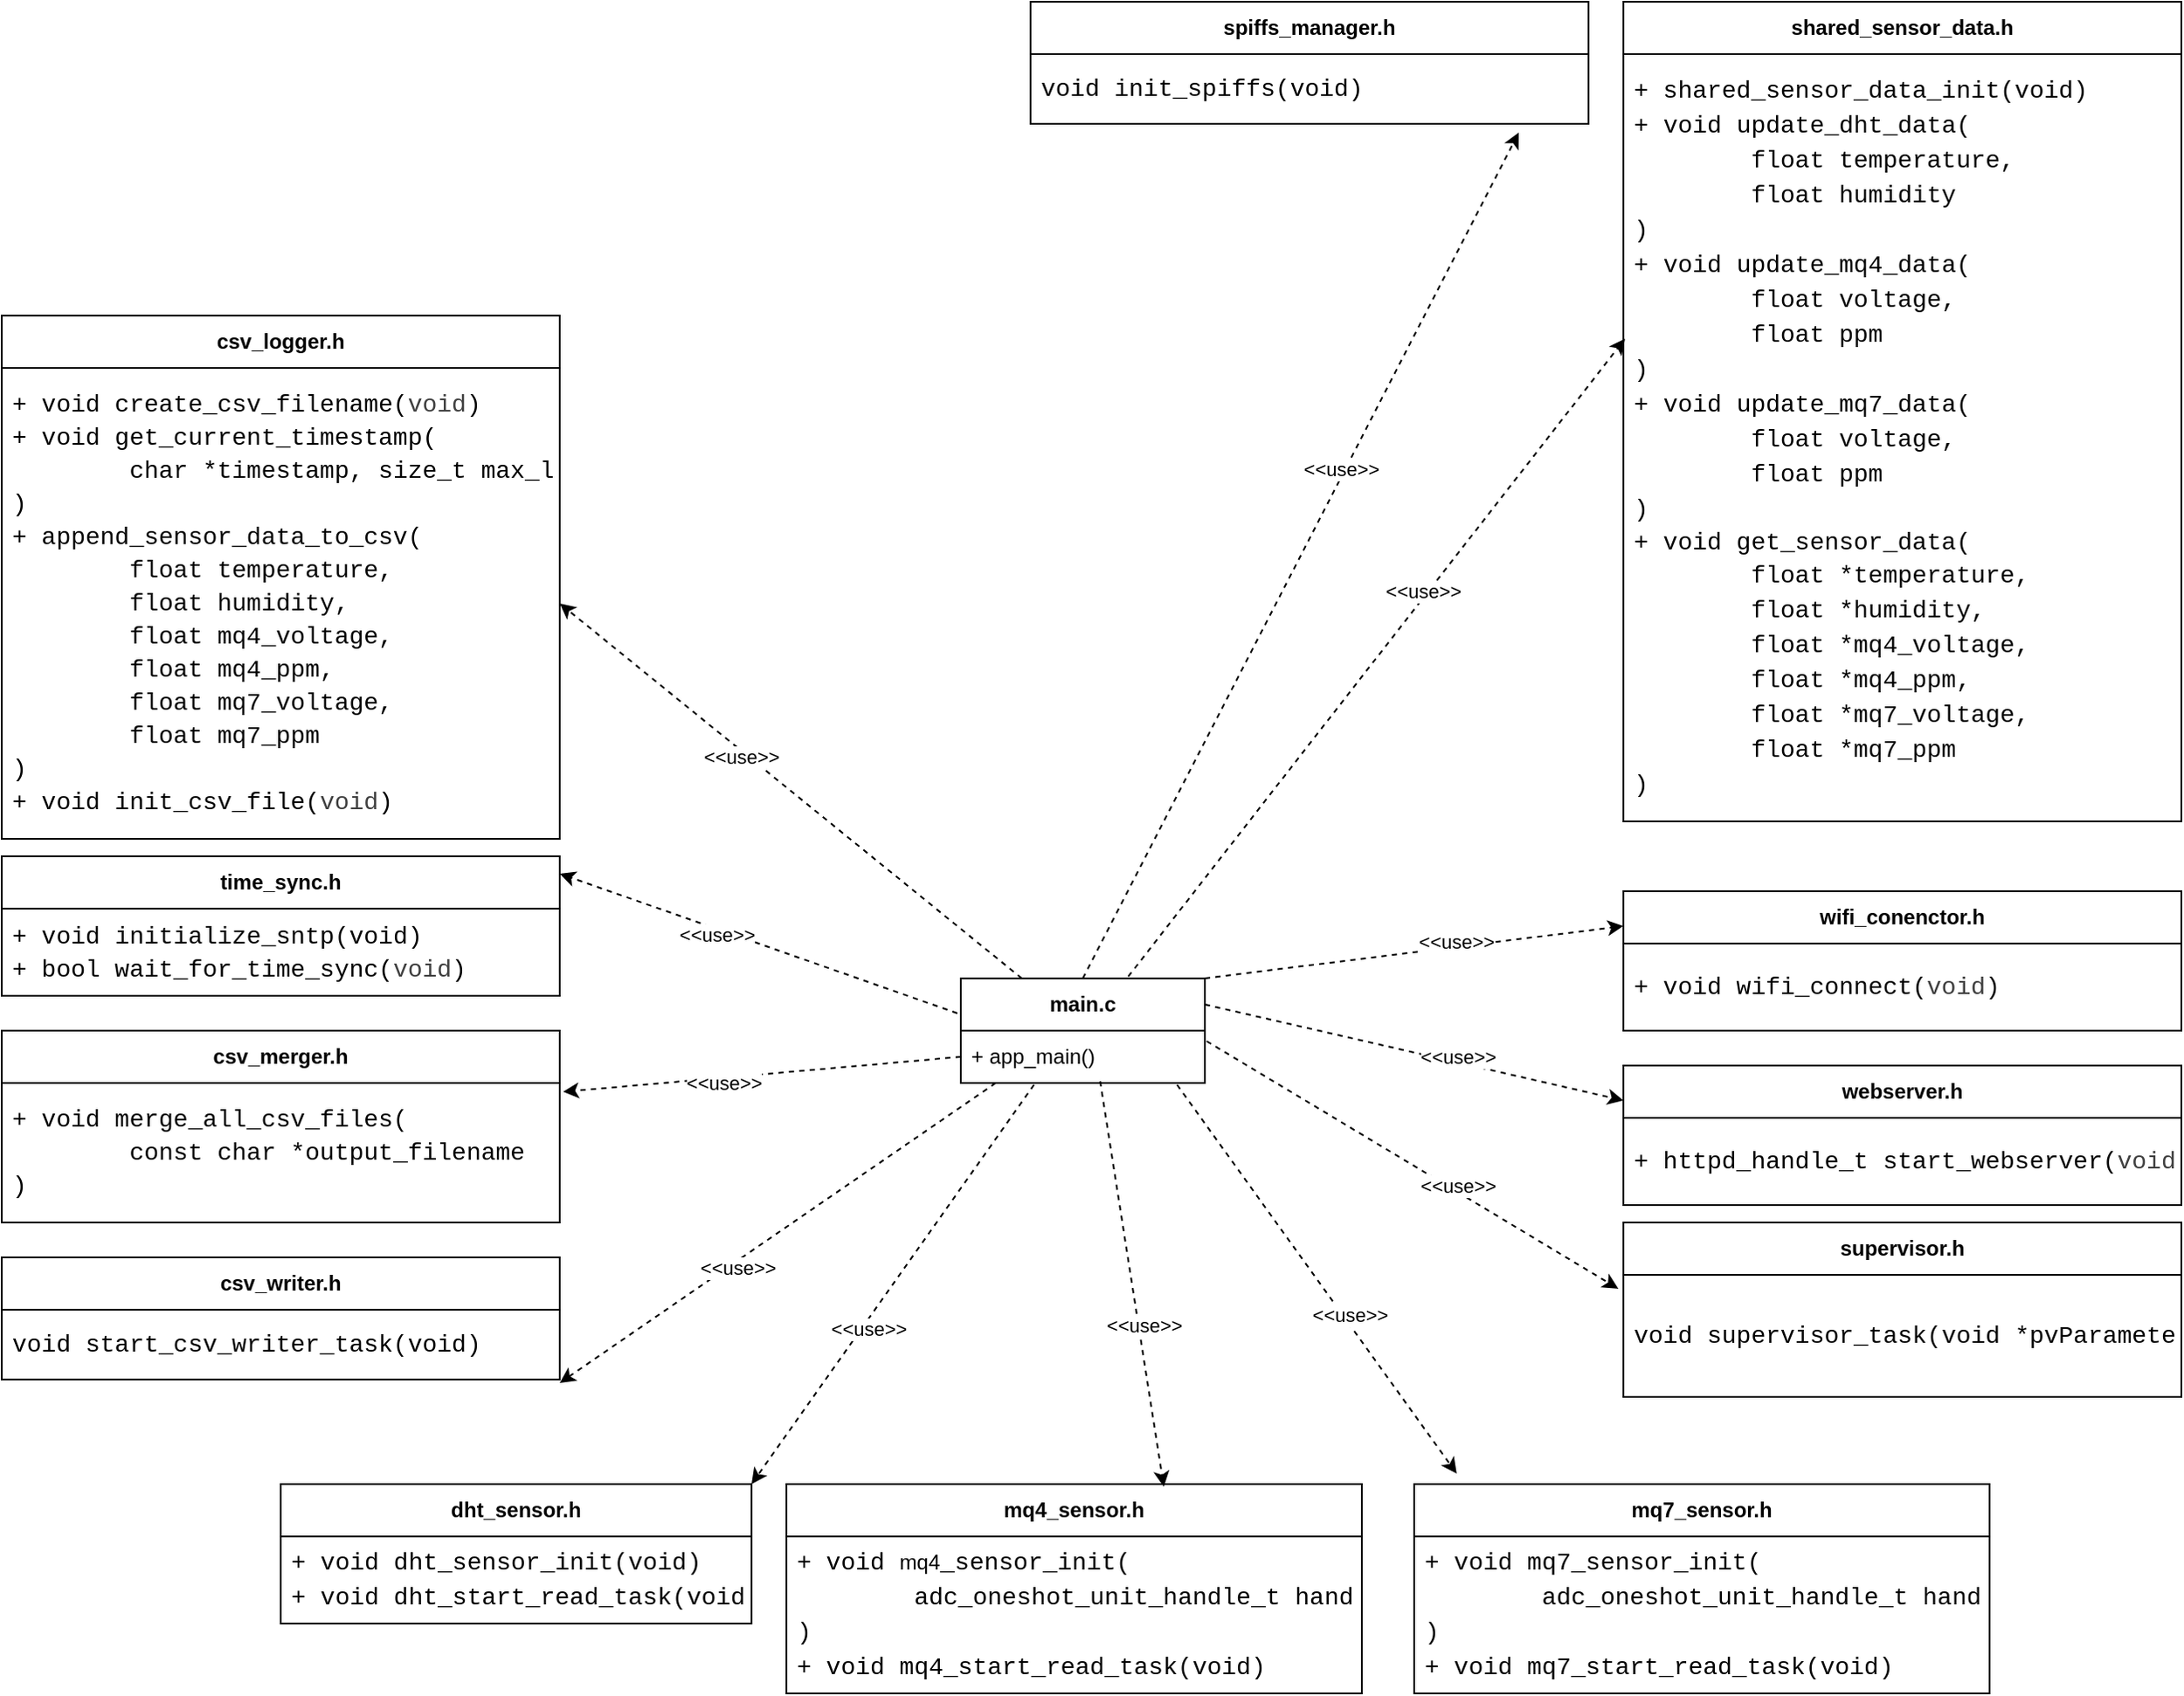 <mxfile>
    <diagram id="1e5Gi9ukcwNDR1tWgbvK" name="Page-1">
        <mxGraphModel dx="2048" dy="1878" grid="1" gridSize="10" guides="1" tooltips="1" connect="1" arrows="1" fold="1" page="1" pageScale="1" pageWidth="850" pageHeight="1100" background="none" math="0" shadow="0">
            <root>
                <mxCell id="0"/>
                <mxCell id="1" parent="0"/>
                <mxCell id="11" value="&lt;span style=&quot;color: rgb(0, 0, 0);&quot;&gt;&lt;b&gt;time_sync.h&lt;/b&gt;&lt;/span&gt;" style="swimlane;fontStyle=0;childLayout=stackLayout;horizontal=1;startSize=30;horizontalStack=0;resizeParent=1;resizeParentMax=0;resizeLast=0;collapsible=1;marginBottom=0;whiteSpace=wrap;html=1;" parent="1" vertex="1">
                    <mxGeometry x="-160" y="300" width="320" height="80" as="geometry"/>
                </mxCell>
                <mxCell id="12" value="&lt;div style=&quot;font-family: Consolas, &amp;quot;Courier New&amp;quot;, monospace; font-size: 14px; line-height: 19px; white-space: pre;&quot;&gt;&lt;span&gt;&lt;font style=&quot;color: rgb(0, 0, 0);&quot;&gt;+ void &lt;span&gt;initialize_sntp(void)&lt;/span&gt;&lt;/font&gt;&lt;/span&gt;&lt;/div&gt;&lt;div style=&quot;font-family: Consolas, &amp;quot;Courier New&amp;quot;, monospace; font-size: 14px; line-height: 19px; white-space: pre;&quot;&gt;+ bool wait_for_time_sync(&lt;span style=&quot;color: rgb(63, 63, 63); background-color: transparent;&quot;&gt;void&lt;/span&gt;&lt;span style=&quot;background-color: transparent;&quot;&gt;)&lt;/span&gt;&lt;/div&gt;" style="text;strokeColor=none;fillColor=none;align=left;verticalAlign=middle;spacingLeft=4;spacingRight=4;overflow=hidden;points=[[0,0.5],[1,0.5]];portConstraint=eastwest;rotatable=0;whiteSpace=wrap;html=1;" parent="11" vertex="1">
                    <mxGeometry y="30" width="320" height="50" as="geometry"/>
                </mxCell>
                <mxCell id="16" value="&lt;span style=&quot;color: rgb(0, 0, 0);&quot;&gt;&lt;b&gt;webserver.h&lt;/b&gt;&lt;/span&gt;" style="swimlane;fontStyle=0;childLayout=stackLayout;horizontal=1;startSize=30;horizontalStack=0;resizeParent=1;resizeParentMax=0;resizeLast=0;collapsible=1;marginBottom=0;whiteSpace=wrap;html=1;" parent="1" vertex="1">
                    <mxGeometry x="770" y="420" width="320" height="80" as="geometry"/>
                </mxCell>
                <mxCell id="17" value="&lt;div style=&quot;font-family: Consolas, &amp;quot;Courier New&amp;quot;, monospace; font-size: 14px; line-height: 19px; white-space: pre;&quot;&gt;&lt;font color=&quot;#000000&quot;&gt;+ httpd_handle_t start_webserver(&lt;/font&gt;&lt;span style=&quot;color: rgb(63, 63, 63); background-color: transparent;&quot;&gt;void&lt;/span&gt;&lt;span style=&quot;background-color: transparent;&quot;&gt;)&lt;/span&gt;&lt;/div&gt;" style="text;strokeColor=none;fillColor=none;align=left;verticalAlign=middle;spacingLeft=4;spacingRight=4;overflow=hidden;points=[[0,0.5],[1,0.5]];portConstraint=eastwest;rotatable=0;whiteSpace=wrap;html=1;" parent="16" vertex="1">
                    <mxGeometry y="30" width="320" height="50" as="geometry"/>
                </mxCell>
                <mxCell id="18" value="&lt;span style=&quot;color: rgb(0, 0, 0);&quot;&gt;&lt;b&gt;wifi_conenctor.h&lt;/b&gt;&lt;/span&gt;" style="swimlane;fontStyle=0;childLayout=stackLayout;horizontal=1;startSize=30;horizontalStack=0;resizeParent=1;resizeParentMax=0;resizeLast=0;collapsible=1;marginBottom=0;whiteSpace=wrap;html=1;" parent="1" vertex="1">
                    <mxGeometry x="770" y="320" width="320" height="80" as="geometry"/>
                </mxCell>
                <mxCell id="19" value="&lt;div style=&quot;font-family: Consolas, &amp;quot;Courier New&amp;quot;, monospace; font-size: 14px; line-height: 19px; white-space: pre;&quot;&gt;&lt;font color=&quot;#000000&quot;&gt;+ void wifi_connect(&lt;/font&gt;&lt;span style=&quot;color: rgb(63, 63, 63); background-color: transparent;&quot;&gt;void&lt;/span&gt;&lt;span style=&quot;background-color: transparent;&quot;&gt;)&lt;/span&gt;&lt;/div&gt;" style="text;strokeColor=none;fillColor=none;align=left;verticalAlign=middle;spacingLeft=4;spacingRight=4;overflow=hidden;points=[[0,0.5],[1,0.5]];portConstraint=eastwest;rotatable=0;whiteSpace=wrap;html=1;" parent="18" vertex="1">
                    <mxGeometry y="30" width="320" height="50" as="geometry"/>
                </mxCell>
                <mxCell id="21" value="&lt;span style=&quot;color: rgb(0, 0, 0);&quot;&gt;&lt;b&gt;shared_sensor_data.h&lt;/b&gt;&lt;/span&gt;" style="swimlane;fontStyle=0;childLayout=stackLayout;horizontal=1;startSize=30;horizontalStack=0;resizeParent=1;resizeParentMax=0;resizeLast=0;collapsible=1;marginBottom=0;whiteSpace=wrap;html=1;" parent="1" vertex="1">
                    <mxGeometry x="770" y="-190" width="320" height="470" as="geometry"/>
                </mxCell>
                <mxCell id="22" value="&lt;div style=&quot;font-family: Consolas, &amp;quot;Courier New&amp;quot;, monospace; font-size: 14px; line-height: 19px; white-space: pre;&quot;&gt;&lt;font color=&quot;#000000&quot;&gt;+ shared_sensor_data_init(void&lt;/font&gt;&lt;span style=&quot;background-color: transparent;&quot;&gt;)&lt;/span&gt;&lt;/div&gt;&lt;div style=&quot;line-height: 19px;&quot;&gt;&lt;span style=&quot;font-family: Consolas, &amp;quot;Courier New&amp;quot;, monospace; font-size: 14px; white-space: pre; background-color: transparent;&quot;&gt;+ &lt;/span&gt;&lt;span style=&quot;background-color: transparent; font-size: 14px; white-space: pre;&quot;&gt;&lt;font face=&quot;Consolas, Courier New, monospace&quot;&gt;void update_dht_data(&lt;/font&gt;&lt;/span&gt;&lt;/div&gt;&lt;div style=&quot;line-height: 19px;&quot;&gt;&lt;span style=&quot;background-color: transparent; font-size: 14px; white-space: pre;&quot;&gt;&lt;font face=&quot;Consolas, Courier New, monospace&quot;&gt;&lt;span style=&quot;white-space: pre;&quot;&gt;&#x9;&lt;/span&gt;float temperature, &lt;/font&gt;&lt;/span&gt;&lt;/div&gt;&lt;div style=&quot;line-height: 19px;&quot;&gt;&lt;span style=&quot;background-color: transparent; font-size: 14px; white-space: pre;&quot;&gt;&lt;font face=&quot;Consolas, Courier New, monospace&quot;&gt;&lt;span style=&quot;white-space: pre;&quot;&gt;&#x9;&lt;/span&gt;float humidity&lt;/font&gt;&lt;/span&gt;&lt;/div&gt;&lt;div style=&quot;line-height: 19px;&quot;&gt;&lt;span style=&quot;background-color: transparent; font-size: 14px; white-space: pre;&quot;&gt;&lt;font face=&quot;Consolas, Courier New, monospace&quot;&gt;)&lt;/font&gt;&lt;/span&gt;&lt;/div&gt;&lt;div style=&quot;line-height: 19px;&quot;&gt;&lt;span style=&quot;background-color: transparent; font-size: 14px; white-space: pre;&quot;&gt;&lt;font face=&quot;Consolas, Courier New, monospace&quot;&gt;+ &lt;/font&gt;&lt;/span&gt;&lt;span style=&quot;background-color: transparent; font-size: 14px; white-space: pre;&quot;&gt;&lt;font face=&quot;Consolas, Courier New, monospace&quot;&gt;void update_mq4_data(&lt;/font&gt;&lt;/span&gt;&lt;/div&gt;&lt;div style=&quot;line-height: 19px;&quot;&gt;&lt;span style=&quot;background-color: transparent; font-size: 14px; white-space: pre;&quot;&gt;&lt;font face=&quot;Consolas, Courier New, monospace&quot;&gt;&lt;span style=&quot;white-space: pre;&quot;&gt;&#x9;&lt;/span&gt;float voltage, &lt;/font&gt;&lt;/span&gt;&lt;/div&gt;&lt;div style=&quot;line-height: 19px;&quot;&gt;&lt;span style=&quot;background-color: transparent; font-size: 14px; white-space: pre;&quot;&gt;&lt;font face=&quot;Consolas, Courier New, monospace&quot;&gt;&lt;span style=&quot;white-space: pre;&quot;&gt;&#x9;&lt;/span&gt;float ppm&lt;/font&gt;&lt;/span&gt;&lt;/div&gt;&lt;div style=&quot;line-height: 19px;&quot;&gt;&lt;span style=&quot;background-color: transparent; font-size: 14px; white-space: pre;&quot;&gt;&lt;font face=&quot;Consolas, Courier New, monospace&quot;&gt;)&lt;/font&gt;&lt;/span&gt;&lt;/div&gt;&lt;div style=&quot;line-height: 19px;&quot;&gt;&lt;span style=&quot;background-color: transparent; font-size: 14px; white-space: pre;&quot;&gt;&lt;font face=&quot;Consolas, Courier New, monospace&quot;&gt;+ &lt;/font&gt;&lt;/span&gt;&lt;span style=&quot;background-color: transparent; font-size: 14px; white-space: pre;&quot;&gt;&lt;font face=&quot;Consolas, Courier New, monospace&quot;&gt;void update_mq7_data(&lt;/font&gt;&lt;/span&gt;&lt;/div&gt;&lt;div style=&quot;line-height: 19px;&quot;&gt;&lt;span style=&quot;background-color: transparent; font-size: 14px; white-space: pre;&quot;&gt;&lt;font face=&quot;Consolas, Courier New, monospace&quot;&gt;&lt;span style=&quot;white-space: pre;&quot;&gt;&#x9;&lt;/span&gt;float voltage, &lt;/font&gt;&lt;/span&gt;&lt;/div&gt;&lt;div style=&quot;line-height: 19px;&quot;&gt;&lt;span style=&quot;background-color: transparent; font-size: 14px; white-space: pre;&quot;&gt;&lt;font face=&quot;Consolas, Courier New, monospace&quot;&gt;&lt;span style=&quot;white-space: pre;&quot;&gt;&#x9;&lt;/span&gt;float ppm&lt;/font&gt;&lt;/span&gt;&lt;/div&gt;&lt;div style=&quot;line-height: 19px;&quot;&gt;&lt;span style=&quot;background-color: transparent; font-size: 14px; white-space: pre;&quot;&gt;&lt;font face=&quot;Consolas, Courier New, monospace&quot;&gt;)&lt;/font&gt;&lt;/span&gt;&lt;/div&gt;&lt;div style=&quot;font-family: Consolas, &amp;quot;Courier New&amp;quot;, monospace; font-size: 14px; line-height: 19px; white-space: pre;&quot;&gt;&lt;font color=&quot;#000000&quot;&gt;+ void get_sensor_data(&lt;/font&gt;&lt;/div&gt;&lt;div style=&quot;line-height: 19px;&quot;&gt;&lt;font&gt;&lt;font face=&quot;Consolas, Courier New, monospace&quot;&gt;&lt;span style=&quot;font-size: 14px; white-space: pre;&quot;&gt;&lt;span style=&quot;white-space: pre;&quot;&gt;&#x9;&lt;/span&gt;float *temperature, &lt;/span&gt;&lt;/font&gt;&lt;/font&gt;&lt;/div&gt;&lt;div style=&quot;line-height: 19px;&quot;&gt;&lt;font&gt;&lt;font face=&quot;Consolas, Courier New, monospace&quot;&gt;&lt;span style=&quot;font-size: 14px; white-space: pre;&quot;&gt;&lt;span style=&quot;white-space: pre;&quot;&gt;&#x9;&lt;/span&gt;float *humidity, &lt;/span&gt;&lt;/font&gt;&lt;/font&gt;&lt;/div&gt;&lt;div style=&quot;line-height: 19px;&quot;&gt;&lt;font&gt;&lt;font face=&quot;Consolas, Courier New, monospace&quot;&gt;&lt;span style=&quot;font-size: 14px; white-space: pre;&quot;&gt;&lt;span style=&quot;white-space: pre;&quot;&gt;&#x9;&lt;/span&gt;float *mq4_voltage, &lt;/span&gt;&lt;/font&gt;&lt;/font&gt;&lt;/div&gt;&lt;div style=&quot;line-height: 19px;&quot;&gt;&lt;font&gt;&lt;font face=&quot;Consolas, Courier New, monospace&quot;&gt;&lt;span style=&quot;font-size: 14px; white-space: pre;&quot;&gt;&lt;span style=&quot;white-space: pre;&quot;&gt;&#x9;&lt;/span&gt;float *mq4_ppm, &lt;/span&gt;&lt;/font&gt;&lt;/font&gt;&lt;/div&gt;&lt;div style=&quot;line-height: 19px;&quot;&gt;&lt;font&gt;&lt;font face=&quot;Consolas, Courier New, monospace&quot;&gt;&lt;span style=&quot;font-size: 14px; white-space: pre;&quot;&gt;&lt;span style=&quot;white-space: pre;&quot;&gt;&#x9;&lt;/span&gt;float *mq7_voltage, &lt;/span&gt;&lt;/font&gt;&lt;/font&gt;&lt;/div&gt;&lt;div style=&quot;line-height: 19px;&quot;&gt;&lt;font&gt;&lt;font face=&quot;Consolas, Courier New, monospace&quot;&gt;&lt;span style=&quot;font-size: 14px; white-space: pre;&quot;&gt;&lt;span style=&quot;white-space: pre;&quot;&gt;&#x9;&lt;/span&gt;float *mq7_ppm&lt;/span&gt;&lt;/font&gt;&lt;/font&gt;&lt;/div&gt;&lt;div style=&quot;font-family: Consolas, &amp;quot;Courier New&amp;quot;, monospace; font-size: 14px; line-height: 19px; white-space: pre;&quot;&gt;&lt;font color=&quot;#000000&quot;&gt;)&lt;/font&gt;&lt;/div&gt;" style="text;strokeColor=none;fillColor=none;align=left;verticalAlign=middle;spacingLeft=4;spacingRight=4;overflow=hidden;points=[[0,0.5],[1,0.5]];portConstraint=eastwest;rotatable=0;whiteSpace=wrap;html=1;" parent="21" vertex="1">
                    <mxGeometry y="30" width="320" height="440" as="geometry"/>
                </mxCell>
                <mxCell id="23" value="&lt;span style=&quot;color: rgb(0, 0, 0);&quot;&gt;&lt;b&gt;csv_logger.h&lt;/b&gt;&lt;/span&gt;" style="swimlane;fontStyle=0;childLayout=stackLayout;horizontal=1;startSize=30;horizontalStack=0;resizeParent=1;resizeParentMax=0;resizeLast=0;collapsible=1;marginBottom=0;whiteSpace=wrap;html=1;" parent="1" vertex="1">
                    <mxGeometry x="-160" y="-10" width="320" height="300" as="geometry"/>
                </mxCell>
                <mxCell id="24" value="&lt;div style=&quot;font-family: Consolas, &amp;quot;Courier New&amp;quot;, monospace; font-size: 14px; line-height: 19px; white-space: pre;&quot;&gt;&lt;font color=&quot;#000000&quot;&gt;+ void create_csv_filename(&lt;/font&gt;&lt;span style=&quot;color: rgb(63, 63, 63); background-color: transparent;&quot;&gt;void&lt;/span&gt;&lt;span style=&quot;background-color: transparent;&quot;&gt;)&lt;/span&gt;&lt;/div&gt;&lt;div style=&quot;font-family: Consolas, &amp;quot;Courier New&amp;quot;, monospace; font-size: 14px; line-height: 19px; white-space: pre;&quot;&gt;&lt;font color=&quot;#000000&quot;&gt;+ void get_current_timestamp(&lt;/font&gt;&lt;/div&gt;&lt;div style=&quot;font-family: Consolas, &amp;quot;Courier New&amp;quot;, monospace; font-size: 14px; line-height: 19px; white-space: pre;&quot;&gt;&lt;span style=&quot;background-color: transparent;&quot;&gt;&lt;span style=&quot;white-space: pre;&quot;&gt;&#x9;&lt;/span&gt;char *timestamp, size_t max_len&lt;/span&gt;&lt;/div&gt;&lt;div style=&quot;font-family: Consolas, &amp;quot;Courier New&amp;quot;, monospace; font-size: 14px; line-height: 19px; white-space: pre;&quot;&gt;&lt;span style=&quot;background-color: transparent;&quot;&gt;)&lt;/span&gt;&lt;/div&gt;&lt;div style=&quot;font-family: Consolas, &amp;quot;Courier New&amp;quot;, monospace; font-size: 14px; line-height: 19px; white-space: pre;&quot;&gt;&lt;font color=&quot;#000000&quot;&gt;+ append_sensor_data_to_csv(&lt;/font&gt;&lt;/div&gt;&lt;div style=&quot;font-family: Consolas, &amp;quot;Courier New&amp;quot;, monospace; font-size: 14px; line-height: 19px; white-space: pre;&quot;&gt;&lt;font color=&quot;#000000&quot;&gt;&lt;span style=&quot;white-space: pre;&quot;&gt;&#x9;&lt;/span&gt;float temperature, &lt;/font&gt;&lt;/div&gt;&lt;div style=&quot;font-family: Consolas, &amp;quot;Courier New&amp;quot;, monospace; font-size: 14px; line-height: 19px; white-space: pre;&quot;&gt;&lt;font color=&quot;#000000&quot;&gt;&lt;span style=&quot;white-space: pre;&quot;&gt;&#x9;&lt;/span&gt;float humidity, &lt;/font&gt;&lt;/div&gt;&lt;div style=&quot;font-family: Consolas, &amp;quot;Courier New&amp;quot;, monospace; font-size: 14px; line-height: 19px; white-space: pre;&quot;&gt;&lt;font color=&quot;#000000&quot;&gt;&lt;span style=&quot;white-space: pre;&quot;&gt;&#x9;&lt;/span&gt;float mq4_voltage, &lt;/font&gt;&lt;/div&gt;&lt;div style=&quot;font-family: Consolas, &amp;quot;Courier New&amp;quot;, monospace; font-size: 14px; line-height: 19px; white-space: pre;&quot;&gt;&lt;font color=&quot;#000000&quot;&gt;&lt;span style=&quot;white-space: pre;&quot;&gt;&#x9;&lt;/span&gt;float mq4_ppm, &lt;/font&gt;&lt;/div&gt;&lt;div style=&quot;font-family: Consolas, &amp;quot;Courier New&amp;quot;, monospace; font-size: 14px; line-height: 19px; white-space: pre;&quot;&gt;&lt;font color=&quot;#000000&quot;&gt;&lt;span style=&quot;white-space: pre;&quot;&gt;&#x9;&lt;/span&gt;float mq7_voltage, &lt;/font&gt;&lt;/div&gt;&lt;div style=&quot;font-family: Consolas, &amp;quot;Courier New&amp;quot;, monospace; font-size: 14px; line-height: 19px; white-space: pre;&quot;&gt;&lt;font color=&quot;#000000&quot;&gt;&lt;span style=&quot;white-space: pre;&quot;&gt;&#x9;&lt;/span&gt;float mq7_ppm&lt;/font&gt;&lt;/div&gt;&lt;div style=&quot;font-family: Consolas, &amp;quot;Courier New&amp;quot;, monospace; font-size: 14px; line-height: 19px; white-space: pre;&quot;&gt;&lt;font color=&quot;#000000&quot;&gt;)&lt;/font&gt;&lt;/div&gt;&lt;div style=&quot;font-family: Consolas, &amp;quot;Courier New&amp;quot;, monospace; font-size: 14px; line-height: 19px; white-space: pre;&quot;&gt;&lt;font color=&quot;#000000&quot;&gt;+ void init_csv_file(&lt;/font&gt;&lt;span style=&quot;color: rgb(63, 63, 63); background-color: transparent;&quot;&gt;void&lt;/span&gt;&lt;span style=&quot;background-color: transparent;&quot;&gt;)&lt;/span&gt;&lt;/div&gt;" style="text;strokeColor=none;fillColor=none;align=left;verticalAlign=middle;spacingLeft=4;spacingRight=4;overflow=hidden;points=[[0,0.5],[1,0.5]];portConstraint=eastwest;rotatable=0;whiteSpace=wrap;html=1;" parent="23" vertex="1">
                    <mxGeometry y="30" width="320" height="270" as="geometry"/>
                </mxCell>
                <mxCell id="29" value="&lt;span style=&quot;color: rgb(0, 0, 0);&quot;&gt;&lt;b&gt;csv_merger.h&lt;/b&gt;&lt;/span&gt;" style="swimlane;fontStyle=0;childLayout=stackLayout;horizontal=1;startSize=30;horizontalStack=0;resizeParent=1;resizeParentMax=0;resizeLast=0;collapsible=1;marginBottom=0;whiteSpace=wrap;html=1;" parent="1" vertex="1">
                    <mxGeometry x="-160" y="400" width="320" height="110" as="geometry"/>
                </mxCell>
                <mxCell id="30" value="&lt;div style=&quot;font-family: Consolas, &amp;quot;Courier New&amp;quot;, monospace; font-size: 14px; line-height: 19px; white-space: pre;&quot;&gt;&lt;font color=&quot;#000000&quot;&gt;+ void merge_all_csv_files(&lt;/font&gt;&lt;/div&gt;&lt;div style=&quot;font-family: Consolas, &amp;quot;Courier New&amp;quot;, monospace; font-size: 14px; line-height: 19px; white-space: pre;&quot;&gt;&lt;font color=&quot;#000000&quot;&gt;&lt;span style=&quot;white-space: pre;&quot;&gt;&#x9;&lt;/span&gt;const char *output_filename&lt;/font&gt;&lt;/div&gt;&lt;div style=&quot;font-family: Consolas, &amp;quot;Courier New&amp;quot;, monospace; font-size: 14px; line-height: 19px; white-space: pre;&quot;&gt;&lt;font color=&quot;#000000&quot;&gt;)&lt;br&gt;&lt;/font&gt;&lt;/div&gt;" style="text;strokeColor=none;fillColor=none;align=left;verticalAlign=middle;spacingLeft=4;spacingRight=4;overflow=hidden;points=[[0,0.5],[1,0.5]];portConstraint=eastwest;rotatable=0;whiteSpace=wrap;html=1;" parent="29" vertex="1">
                    <mxGeometry y="30" width="320" height="80" as="geometry"/>
                </mxCell>
                <mxCell id="31" value="&lt;span style=&quot;color: rgb(0, 0, 0);&quot;&gt;&lt;b&gt;csv_writer.h&lt;/b&gt;&lt;/span&gt;" style="swimlane;fontStyle=0;childLayout=stackLayout;horizontal=1;startSize=30;horizontalStack=0;resizeParent=1;resizeParentMax=0;resizeLast=0;collapsible=1;marginBottom=0;whiteSpace=wrap;html=1;" parent="1" vertex="1">
                    <mxGeometry x="-160" y="530" width="320" height="70" as="geometry"/>
                </mxCell>
                <mxCell id="32" value="&lt;div style=&quot;line-height: 19px;&quot;&gt;&lt;font face=&quot;Consolas, Courier New, monospace&quot; color=&quot;#000000&quot;&gt;&lt;span style=&quot;font-size: 14px; white-space: pre;&quot;&gt;void start_csv_writer_task(void)&lt;/span&gt;&lt;/font&gt;&lt;/div&gt;" style="text;strokeColor=none;fillColor=none;align=left;verticalAlign=middle;spacingLeft=4;spacingRight=4;overflow=hidden;points=[[0,0.5],[1,0.5]];portConstraint=eastwest;rotatable=0;whiteSpace=wrap;html=1;" parent="31" vertex="1">
                    <mxGeometry y="30" width="320" height="40" as="geometry"/>
                </mxCell>
                <mxCell id="33" value="&lt;span style=&quot;color: rgb(0, 0, 0);&quot;&gt;&lt;b&gt;supervisor.h&lt;/b&gt;&lt;/span&gt;" style="swimlane;fontStyle=0;childLayout=stackLayout;horizontal=1;startSize=30;horizontalStack=0;resizeParent=1;resizeParentMax=0;resizeLast=0;collapsible=1;marginBottom=0;whiteSpace=wrap;html=1;" parent="1" vertex="1">
                    <mxGeometry x="770" y="510" width="320" height="100" as="geometry"/>
                </mxCell>
                <mxCell id="34" value="&lt;div style=&quot;line-height: 19px;&quot;&gt;&lt;font face=&quot;Consolas, Courier New, monospace&quot;&gt;&lt;span style=&quot;font-size: 14px; white-space: pre;&quot;&gt;void supervisor_task(&lt;/span&gt;&lt;/font&gt;&lt;span style=&quot;font-size: 14px; white-space: pre; font-family: Consolas, &amp;quot;Courier New&amp;quot;, monospace; background-color: transparent;&quot;&gt;void *pvParameters&lt;/span&gt;&lt;span style=&quot;font-size: 14px; white-space: pre; font-family: Consolas, &amp;quot;Courier New&amp;quot;, monospace; background-color: transparent;&quot;&gt;)&lt;/span&gt;&lt;/div&gt;" style="text;strokeColor=none;fillColor=none;align=left;verticalAlign=middle;spacingLeft=4;spacingRight=4;overflow=hidden;points=[[0,0.5],[1,0.5]];portConstraint=eastwest;rotatable=0;whiteSpace=wrap;html=1;fontStyle=0" parent="33" vertex="1">
                    <mxGeometry y="30" width="320" height="70" as="geometry"/>
                </mxCell>
                <mxCell id="36" value="&lt;span style=&quot;color: rgb(0, 0, 0);&quot;&gt;&lt;b&gt;dht_sensor.h&lt;/b&gt;&lt;/span&gt;" style="swimlane;fontStyle=0;childLayout=stackLayout;horizontal=1;startSize=30;horizontalStack=0;resizeParent=1;resizeParentMax=0;resizeLast=0;collapsible=1;marginBottom=0;whiteSpace=wrap;html=1;" parent="1" vertex="1">
                    <mxGeometry y="660" width="270" height="80" as="geometry"/>
                </mxCell>
                <mxCell id="37" value="&lt;div style=&quot;line-height: 19px;&quot;&gt;&lt;font face=&quot;Consolas, Courier New, monospace&quot;&gt;&lt;span style=&quot;font-size: 14px; white-space: pre;&quot;&gt;+ void dht_sensor_init(void) &lt;/span&gt;&lt;/font&gt;&lt;/div&gt;&lt;div style=&quot;line-height: 19px;&quot;&gt;&lt;font face=&quot;Consolas, Courier New, monospace&quot;&gt;&lt;span style=&quot;font-size: 14px; white-space: pre;&quot;&gt;+ void dht_start_read_task(void)&lt;/span&gt;&lt;/font&gt;&lt;/div&gt;" style="text;strokeColor=none;fillColor=none;align=left;verticalAlign=middle;spacingLeft=4;spacingRight=4;overflow=hidden;points=[[0,0.5],[1,0.5]];portConstraint=eastwest;rotatable=0;whiteSpace=wrap;html=1;" parent="36" vertex="1">
                    <mxGeometry y="30" width="270" height="50" as="geometry"/>
                </mxCell>
                <mxCell id="38" value="&lt;span style=&quot;color: rgb(0, 0, 0);&quot;&gt;&lt;b&gt;mq4_sensor.h&lt;/b&gt;&lt;/span&gt;" style="swimlane;fontStyle=0;childLayout=stackLayout;horizontal=1;startSize=30;horizontalStack=0;resizeParent=1;resizeParentMax=0;resizeLast=0;collapsible=1;marginBottom=0;whiteSpace=wrap;html=1;" parent="1" vertex="1">
                    <mxGeometry x="290" y="660" width="330" height="120" as="geometry"/>
                </mxCell>
                <mxCell id="39" value="&lt;div style=&quot;line-height: 19px;&quot;&gt;&lt;span style=&quot;font-family: Consolas, &amp;quot;Courier New&amp;quot;, monospace; font-size: 14px; white-space: pre;&quot;&gt;+ void &lt;/span&gt;&lt;font color=&quot;#000000&quot;&gt;mq4&lt;/font&gt;&lt;span style=&quot;background-color: transparent;&quot;&gt;&lt;font face=&quot;Consolas, Courier New, monospace&quot;&gt;&lt;span style=&quot;font-size: 14px; white-space: pre;&quot;&gt;_sensor_init(&lt;/span&gt;&lt;/font&gt;&lt;/span&gt;&lt;/div&gt;&lt;div style=&quot;line-height: 19px;&quot;&gt;&lt;span style=&quot;background-color: transparent;&quot;&gt;&lt;font face=&quot;Consolas, Courier New, monospace&quot;&gt;&lt;span style=&quot;font-size: 14px; white-space: pre;&quot;&gt;&lt;span style=&quot;white-space: pre;&quot;&gt;&#x9;&lt;/span&gt;adc_oneshot_unit_handle_t handle&lt;/span&gt;&lt;/font&gt;&lt;/span&gt;&lt;/div&gt;&lt;div style=&quot;line-height: 19px;&quot;&gt;&lt;span style=&quot;background-color: transparent;&quot;&gt;&lt;font face=&quot;Consolas, Courier New, monospace&quot;&gt;&lt;span style=&quot;font-size: 14px; white-space: pre;&quot;&gt;) &lt;/span&gt;&lt;/font&gt;&lt;/span&gt;&lt;/div&gt;&lt;div style=&quot;line-height: 19px;&quot;&gt;&lt;font face=&quot;Consolas, Courier New, monospace&quot;&gt;&lt;span style=&quot;font-size: 14px; white-space: pre;&quot;&gt;+ void mq4_start_read_task(void)&lt;/span&gt;&lt;/font&gt;&lt;/div&gt;" style="text;strokeColor=none;fillColor=none;align=left;verticalAlign=middle;spacingLeft=4;spacingRight=4;overflow=hidden;points=[[0,0.5],[1,0.5]];portConstraint=eastwest;rotatable=0;whiteSpace=wrap;html=1;" parent="38" vertex="1">
                    <mxGeometry y="30" width="330" height="90" as="geometry"/>
                </mxCell>
                <mxCell id="40" value="&lt;span style=&quot;color: rgb(0, 0, 0);&quot;&gt;&lt;b&gt;mq7_sensor.h&lt;/b&gt;&lt;/span&gt;" style="swimlane;fontStyle=0;childLayout=stackLayout;horizontal=1;startSize=30;horizontalStack=0;resizeParent=1;resizeParentMax=0;resizeLast=0;collapsible=1;marginBottom=0;whiteSpace=wrap;html=1;" parent="1" vertex="1">
                    <mxGeometry x="650" y="660" width="330" height="120" as="geometry"/>
                </mxCell>
                <mxCell id="41" value="&lt;div style=&quot;line-height: 19px;&quot;&gt;&lt;font face=&quot;Consolas, Courier New, monospace&quot;&gt;&lt;span style=&quot;font-size: 14px; white-space: pre;&quot;&gt;+ void mq7_sensor_init(&lt;/span&gt;&lt;/font&gt;&lt;/div&gt;&lt;div style=&quot;line-height: 19px;&quot;&gt;&lt;font face=&quot;Consolas, Courier New, monospace&quot;&gt;&lt;span style=&quot;font-size: 14px; white-space: pre;&quot;&gt;&lt;span style=&quot;white-space: pre;&quot;&gt;&#x9;&lt;/span&gt;adc_oneshot_unit_handle_t handle&lt;/span&gt;&lt;/font&gt;&lt;/div&gt;&lt;div style=&quot;line-height: 19px;&quot;&gt;&lt;font face=&quot;Consolas, Courier New, monospace&quot;&gt;&lt;span style=&quot;font-size: 14px; white-space: pre;&quot;&gt;) &lt;/span&gt;&lt;/font&gt;&lt;/div&gt;&lt;div style=&quot;line-height: 19px;&quot;&gt;&lt;font face=&quot;Consolas, Courier New, monospace&quot;&gt;&lt;span style=&quot;font-size: 14px; white-space: pre;&quot;&gt;+ void mq7_start_read_task(void)&lt;/span&gt;&lt;/font&gt;&lt;/div&gt;" style="text;strokeColor=none;fillColor=none;align=left;verticalAlign=middle;spacingLeft=4;spacingRight=4;overflow=hidden;points=[[0,0.5],[1,0.5]];portConstraint=eastwest;rotatable=0;whiteSpace=wrap;html=1;" parent="40" vertex="1">
                    <mxGeometry y="30" width="330" height="90" as="geometry"/>
                </mxCell>
                <mxCell id="43" value="&lt;b&gt;main.c&lt;/b&gt;" style="swimlane;fontStyle=0;childLayout=stackLayout;horizontal=1;startSize=30;horizontalStack=0;resizeParent=1;resizeParentMax=0;resizeLast=0;collapsible=1;marginBottom=0;whiteSpace=wrap;html=1;" parent="1" vertex="1">
                    <mxGeometry x="390" y="370" width="140" height="60" as="geometry"/>
                </mxCell>
                <mxCell id="45" value="+ app_main()" style="text;strokeColor=none;fillColor=none;align=left;verticalAlign=middle;spacingLeft=4;spacingRight=4;overflow=hidden;points=[[0,0.5],[1,0.5]];portConstraint=eastwest;rotatable=0;whiteSpace=wrap;html=1;" parent="43" vertex="1">
                    <mxGeometry y="30" width="140" height="30" as="geometry"/>
                </mxCell>
                <mxCell id="48" style="edgeStyle=none;html=1;entryX=1;entryY=0.5;entryDx=0;entryDy=0;dashed=1;exitX=0.25;exitY=0;exitDx=0;exitDy=0;" parent="1" source="43" target="24" edge="1">
                    <mxGeometry relative="1" as="geometry"/>
                </mxCell>
                <mxCell id="49" value="&amp;lt;&amp;lt;use&amp;gt;&amp;gt;" style="edgeLabel;html=1;align=center;verticalAlign=middle;resizable=0;points=[];fontFamily=Helvetica;fontSize=11;fontColor=default;labelBackgroundColor=default;" parent="48" vertex="1" connectable="0">
                    <mxGeometry x="0.201" y="3" relative="1" as="geometry">
                        <mxPoint as="offset"/>
                    </mxGeometry>
                </mxCell>
                <mxCell id="71" value="&lt;span style=&quot;color: rgb(0, 0, 0);&quot;&gt;&lt;b&gt;spiffs_manager.h&lt;/b&gt;&lt;/span&gt;" style="swimlane;fontStyle=0;childLayout=stackLayout;horizontal=1;startSize=30;horizontalStack=0;resizeParent=1;resizeParentMax=0;resizeLast=0;collapsible=1;marginBottom=0;whiteSpace=wrap;html=1;" parent="1" vertex="1">
                    <mxGeometry x="430" y="-190" width="320" height="70" as="geometry"/>
                </mxCell>
                <mxCell id="72" value="&lt;div style=&quot;line-height: 19px;&quot;&gt;&lt;font face=&quot;Consolas, Courier New, monospace&quot; color=&quot;#000000&quot;&gt;&lt;span style=&quot;font-size: 14px; white-space: pre;&quot;&gt;void init_spiffs(void)&lt;/span&gt;&lt;/font&gt;&lt;/div&gt;" style="text;strokeColor=none;fillColor=none;align=left;verticalAlign=middle;spacingLeft=4;spacingRight=4;overflow=hidden;points=[[0,0.5],[1,0.5]];portConstraint=eastwest;rotatable=0;whiteSpace=wrap;html=1;" parent="71" vertex="1">
                    <mxGeometry y="30" width="320" height="40" as="geometry"/>
                </mxCell>
                <mxCell id="50" style="edgeStyle=none;html=1;dashed=1;exitX=1;exitY=0.125;exitDx=0;exitDy=0;exitPerimeter=0;entryX=1;entryY=0.125;entryDx=0;entryDy=0;entryPerimeter=0;" parent="1" edge="1" target="11">
                    <mxGeometry relative="1" as="geometry">
                        <mxPoint x="388" y="390" as="sourcePoint"/>
                        <mxPoint x="170" y="219" as="targetPoint"/>
                    </mxGeometry>
                </mxCell>
                <mxCell id="51" value="&amp;lt;&amp;lt;use&amp;gt;&amp;gt;" style="edgeLabel;html=1;align=center;verticalAlign=middle;resizable=0;points=[];fontFamily=Helvetica;fontSize=11;fontColor=default;labelBackgroundColor=default;" parent="50" vertex="1" connectable="0">
                    <mxGeometry x="0.201" y="3" relative="1" as="geometry">
                        <mxPoint as="offset"/>
                    </mxGeometry>
                </mxCell>
                <mxCell id="64" style="edgeStyle=none;html=1;dashed=1;exitX=1;exitY=0.25;exitDx=0;exitDy=0;entryX=0;entryY=0.25;entryDx=0;entryDy=0;" parent="1" source="43" target="16" edge="1">
                    <mxGeometry relative="1" as="geometry">
                        <mxPoint x="541" y="416" as="sourcePoint"/>
                        <mxPoint x="777" y="558" as="targetPoint"/>
                    </mxGeometry>
                </mxCell>
                <mxCell id="65" value="&amp;lt;&amp;lt;use&amp;gt;&amp;gt;" style="edgeLabel;html=1;align=center;verticalAlign=middle;resizable=0;points=[];fontFamily=Helvetica;fontSize=11;fontColor=default;labelBackgroundColor=default;" parent="64" vertex="1" connectable="0">
                    <mxGeometry x="0.201" y="3" relative="1" as="geometry">
                        <mxPoint as="offset"/>
                    </mxGeometry>
                </mxCell>
                <mxCell id="66" style="edgeStyle=none;html=1;dashed=1;exitX=1;exitY=0;exitDx=0;exitDy=0;entryX=0;entryY=0.25;entryDx=0;entryDy=0;" parent="1" source="43" target="18" edge="1">
                    <mxGeometry relative="1" as="geometry">
                        <mxPoint x="541" y="387" as="sourcePoint"/>
                        <mxPoint x="780" y="450" as="targetPoint"/>
                    </mxGeometry>
                </mxCell>
                <mxCell id="67" value="&amp;lt;&amp;lt;use&amp;gt;&amp;gt;" style="edgeLabel;html=1;align=center;verticalAlign=middle;resizable=0;points=[];fontFamily=Helvetica;fontSize=11;fontColor=default;labelBackgroundColor=default;" parent="66" vertex="1" connectable="0">
                    <mxGeometry x="0.201" y="3" relative="1" as="geometry">
                        <mxPoint as="offset"/>
                    </mxGeometry>
                </mxCell>
                <mxCell id="68" style="edgeStyle=none;html=1;dashed=1;exitX=0.686;exitY=-0.017;exitDx=0;exitDy=0;entryX=0.003;entryY=0.371;entryDx=0;entryDy=0;exitPerimeter=0;entryPerimeter=0;" parent="1" source="43" target="22" edge="1">
                    <mxGeometry relative="1" as="geometry">
                        <mxPoint x="540" y="380" as="sourcePoint"/>
                        <mxPoint x="780" y="350" as="targetPoint"/>
                    </mxGeometry>
                </mxCell>
                <mxCell id="69" value="&amp;lt;&amp;lt;use&amp;gt;&amp;gt;" style="edgeLabel;html=1;align=center;verticalAlign=middle;resizable=0;points=[];fontFamily=Helvetica;fontSize=11;fontColor=default;labelBackgroundColor=default;" parent="68" vertex="1" connectable="0">
                    <mxGeometry x="0.201" y="3" relative="1" as="geometry">
                        <mxPoint as="offset"/>
                    </mxGeometry>
                </mxCell>
                <mxCell id="75" style="edgeStyle=none;html=1;dashed=1;exitX=0.5;exitY=0;exitDx=0;exitDy=0;entryX=0.875;entryY=1.125;entryDx=0;entryDy=0;entryPerimeter=0;" parent="1" source="43" target="72" edge="1">
                    <mxGeometry relative="1" as="geometry">
                        <mxPoint x="496" y="379" as="sourcePoint"/>
                        <mxPoint x="781" y="203" as="targetPoint"/>
                    </mxGeometry>
                </mxCell>
                <mxCell id="76" value="&amp;lt;&amp;lt;use&amp;gt;&amp;gt;" style="edgeLabel;html=1;align=center;verticalAlign=middle;resizable=0;points=[];fontFamily=Helvetica;fontSize=11;fontColor=default;labelBackgroundColor=default;" parent="75" vertex="1" connectable="0">
                    <mxGeometry x="0.201" y="3" relative="1" as="geometry">
                        <mxPoint as="offset"/>
                    </mxGeometry>
                </mxCell>
                <mxCell id="52" style="edgeStyle=none;html=1;dashed=1;exitX=0;exitY=0.5;exitDx=0;exitDy=0;entryX=1.006;entryY=0.063;entryDx=0;entryDy=0;entryPerimeter=0;" parent="1" source="45" target="30" edge="1">
                    <mxGeometry relative="1" as="geometry">
                        <mxPoint x="390" y="320" as="sourcePoint"/>
                        <mxPoint x="173" y="352" as="targetPoint"/>
                    </mxGeometry>
                </mxCell>
                <mxCell id="53" value="&amp;lt;&amp;lt;use&amp;gt;&amp;gt;" style="edgeLabel;html=1;align=center;verticalAlign=middle;resizable=0;points=[];fontFamily=Helvetica;fontSize=11;fontColor=default;labelBackgroundColor=default;" parent="52" vertex="1" connectable="0">
                    <mxGeometry x="0.201" y="3" relative="1" as="geometry">
                        <mxPoint as="offset"/>
                    </mxGeometry>
                </mxCell>
                <mxCell id="54" style="edgeStyle=none;html=1;dashed=1;entryX=1;entryY=1.05;entryDx=0;entryDy=0;entryPerimeter=0;exitX=0.143;exitY=1;exitDx=0;exitDy=0;exitPerimeter=0;" parent="1" source="45" target="32" edge="1">
                    <mxGeometry relative="1" as="geometry">
                        <mxPoint x="420" y="330" as="sourcePoint"/>
                        <mxPoint x="160" y="580" as="targetPoint"/>
                    </mxGeometry>
                </mxCell>
                <mxCell id="55" value="&amp;lt;&amp;lt;use&amp;gt;&amp;gt;" style="edgeLabel;html=1;align=center;verticalAlign=middle;resizable=0;points=[];fontFamily=Helvetica;fontSize=11;fontColor=default;labelBackgroundColor=default;" parent="54" vertex="1" connectable="0">
                    <mxGeometry x="0.201" y="3" relative="1" as="geometry">
                        <mxPoint as="offset"/>
                    </mxGeometry>
                </mxCell>
                <mxCell id="56" style="edgeStyle=none;html=1;dashed=1;exitX=0.3;exitY=1.033;exitDx=0;exitDy=0;entryX=1;entryY=0;entryDx=0;entryDy=0;exitPerimeter=0;" parent="1" source="45" target="36" edge="1">
                    <mxGeometry relative="1" as="geometry">
                        <mxPoint x="420" y="440" as="sourcePoint"/>
                        <mxPoint x="172" y="575" as="targetPoint"/>
                    </mxGeometry>
                </mxCell>
                <mxCell id="57" value="&amp;lt;&amp;lt;use&amp;gt;&amp;gt;" style="edgeLabel;html=1;align=center;verticalAlign=middle;resizable=0;points=[];fontFamily=Helvetica;fontSize=11;fontColor=default;labelBackgroundColor=default;" parent="56" vertex="1" connectable="0">
                    <mxGeometry x="0.201" y="3" relative="1" as="geometry">
                        <mxPoint as="offset"/>
                    </mxGeometry>
                </mxCell>
                <mxCell id="58" style="edgeStyle=none;html=1;dashed=1;exitX=0.571;exitY=0.967;exitDx=0;exitDy=0;entryX=0.656;entryY=0.013;entryDx=0;entryDy=0;entryPerimeter=0;exitPerimeter=0;" parent="1" source="45" target="38" edge="1">
                    <mxGeometry relative="1" as="geometry">
                        <mxPoint x="442" y="441" as="sourcePoint"/>
                        <mxPoint x="213" y="670" as="targetPoint"/>
                    </mxGeometry>
                </mxCell>
                <mxCell id="59" value="&amp;lt;&amp;lt;use&amp;gt;&amp;gt;" style="edgeLabel;html=1;align=center;verticalAlign=middle;resizable=0;points=[];fontFamily=Helvetica;fontSize=11;fontColor=default;labelBackgroundColor=default;" parent="58" vertex="1" connectable="0">
                    <mxGeometry x="0.201" y="3" relative="1" as="geometry">
                        <mxPoint as="offset"/>
                    </mxGeometry>
                </mxCell>
                <mxCell id="60" style="edgeStyle=none;html=1;dashed=1;exitX=0.886;exitY=1.033;exitDx=0;exitDy=0;entryX=0.074;entryY=-0.05;entryDx=0;entryDy=0;entryPerimeter=0;exitPerimeter=0;" parent="1" source="45" target="40" edge="1">
                    <mxGeometry relative="1" as="geometry">
                        <mxPoint x="453" y="440" as="sourcePoint"/>
                        <mxPoint x="394" y="666" as="targetPoint"/>
                    </mxGeometry>
                </mxCell>
                <mxCell id="61" value="&amp;lt;&amp;lt;use&amp;gt;&amp;gt;" style="edgeLabel;html=1;align=center;verticalAlign=middle;resizable=0;points=[];fontFamily=Helvetica;fontSize=11;fontColor=default;labelBackgroundColor=default;" parent="60" vertex="1" connectable="0">
                    <mxGeometry x="0.201" y="3" relative="1" as="geometry">
                        <mxPoint as="offset"/>
                    </mxGeometry>
                </mxCell>
                <mxCell id="62" style="edgeStyle=none;html=1;dashed=1;exitX=1.007;exitY=0.2;exitDx=0;exitDy=0;entryX=-0.009;entryY=0.114;entryDx=0;entryDy=0;entryPerimeter=0;exitPerimeter=0;" parent="1" source="45" target="34" edge="1">
                    <mxGeometry relative="1" as="geometry">
                        <mxPoint x="463" y="450" as="sourcePoint"/>
                        <mxPoint x="404" y="676" as="targetPoint"/>
                    </mxGeometry>
                </mxCell>
                <mxCell id="63" value="&amp;lt;&amp;lt;use&amp;gt;&amp;gt;" style="edgeLabel;html=1;align=center;verticalAlign=middle;resizable=0;points=[];fontFamily=Helvetica;fontSize=11;fontColor=default;labelBackgroundColor=default;" parent="62" vertex="1" connectable="0">
                    <mxGeometry x="0.201" y="3" relative="1" as="geometry">
                        <mxPoint as="offset"/>
                    </mxGeometry>
                </mxCell>
            </root>
        </mxGraphModel>
    </diagram>
</mxfile>
